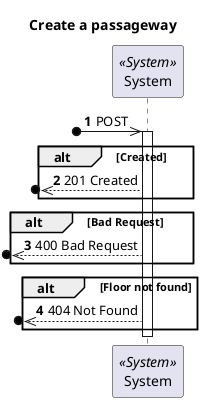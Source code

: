 @startuml
'https://plantuml.com/sequence-diagram

autonumber
skinparam packageStyle rect

title Create a passageway

participant "System" as Sys <<System>>

?o->> Sys : POST

activate Sys
alt Created
   ?o<<--Sys : 201 Created
end
alt Bad Request
   ?o<<--Sys : 400 Bad Request
end
alt Floor not found
   ?o<<--Sys : 404 Not Found
end
deactivate Sys


@enduml
